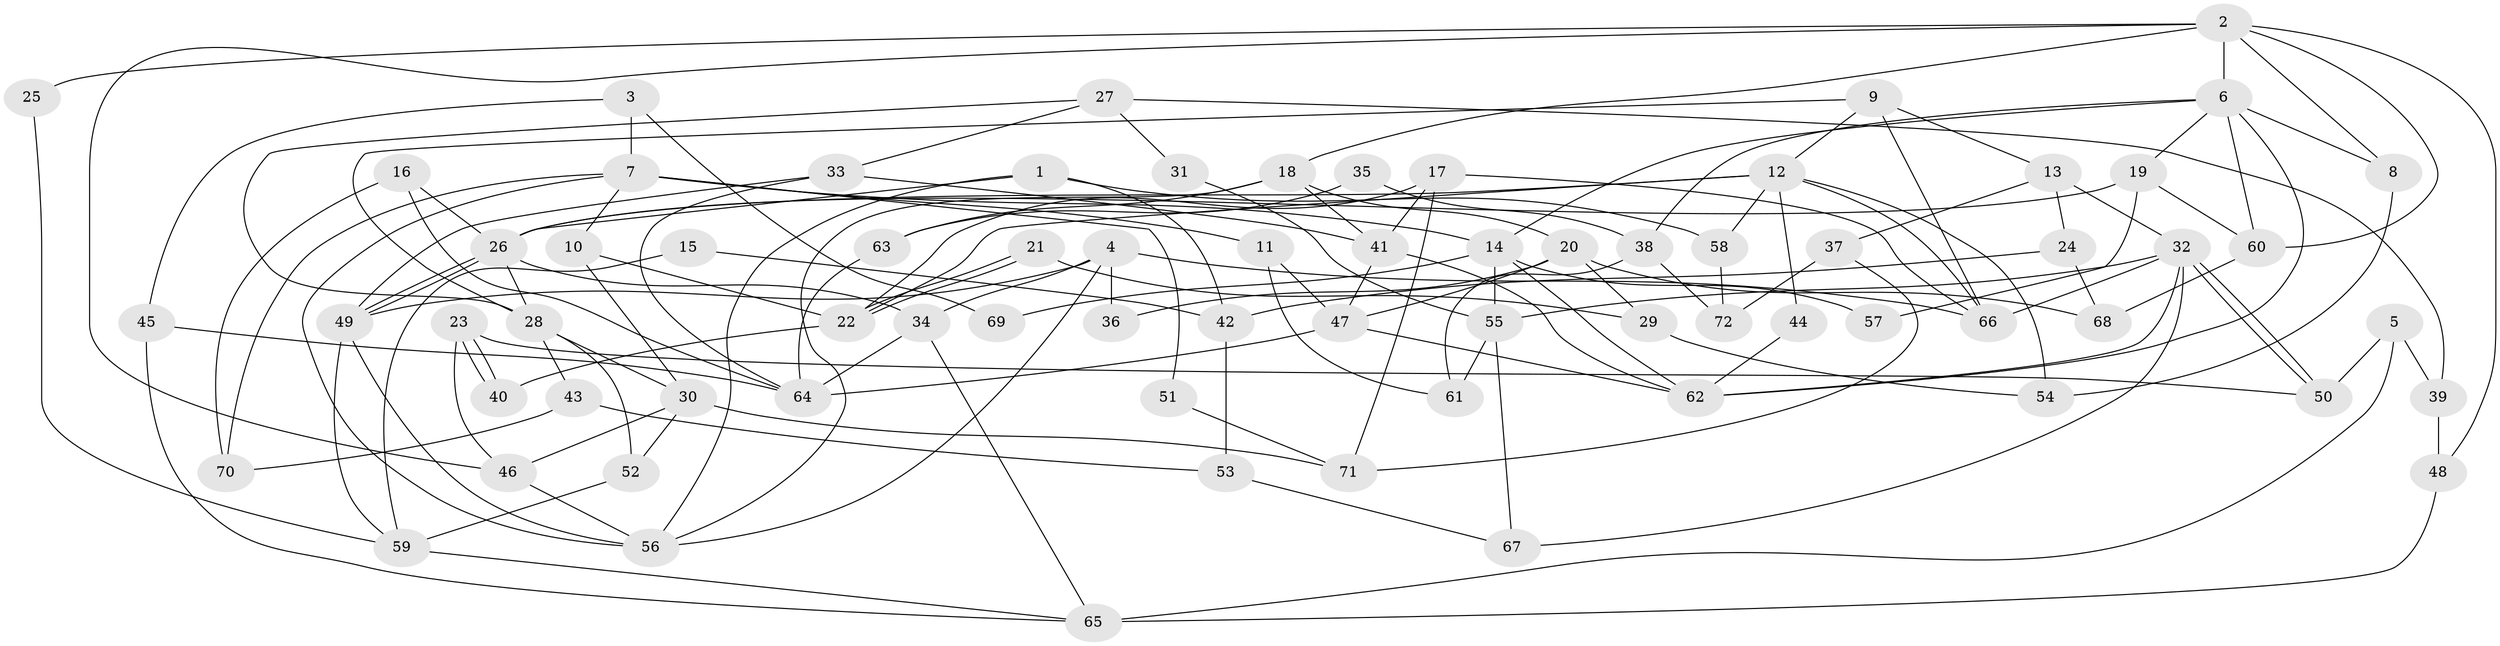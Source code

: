 // coarse degree distribution, {2: 0.20930232558139536, 10: 0.046511627906976744, 7: 0.046511627906976744, 5: 0.20930232558139536, 6: 0.11627906976744186, 3: 0.20930232558139536, 4: 0.13953488372093023, 8: 0.023255813953488372}
// Generated by graph-tools (version 1.1) at 2025/53/03/04/25 21:53:52]
// undirected, 72 vertices, 144 edges
graph export_dot {
graph [start="1"]
  node [color=gray90,style=filled];
  1;
  2;
  3;
  4;
  5;
  6;
  7;
  8;
  9;
  10;
  11;
  12;
  13;
  14;
  15;
  16;
  17;
  18;
  19;
  20;
  21;
  22;
  23;
  24;
  25;
  26;
  27;
  28;
  29;
  30;
  31;
  32;
  33;
  34;
  35;
  36;
  37;
  38;
  39;
  40;
  41;
  42;
  43;
  44;
  45;
  46;
  47;
  48;
  49;
  50;
  51;
  52;
  53;
  54;
  55;
  56;
  57;
  58;
  59;
  60;
  61;
  62;
  63;
  64;
  65;
  66;
  67;
  68;
  69;
  70;
  71;
  72;
  1 -- 56;
  1 -- 26;
  1 -- 42;
  1 -- 58;
  2 -- 6;
  2 -- 60;
  2 -- 8;
  2 -- 18;
  2 -- 25;
  2 -- 46;
  2 -- 48;
  3 -- 45;
  3 -- 7;
  3 -- 69;
  4 -- 49;
  4 -- 66;
  4 -- 34;
  4 -- 36;
  4 -- 56;
  5 -- 39;
  5 -- 50;
  5 -- 65;
  6 -- 62;
  6 -- 14;
  6 -- 8;
  6 -- 19;
  6 -- 38;
  6 -- 60;
  7 -- 10;
  7 -- 56;
  7 -- 11;
  7 -- 14;
  7 -- 51;
  7 -- 70;
  8 -- 54;
  9 -- 12;
  9 -- 66;
  9 -- 13;
  9 -- 28;
  10 -- 30;
  10 -- 22;
  11 -- 47;
  11 -- 61;
  12 -- 22;
  12 -- 66;
  12 -- 26;
  12 -- 44;
  12 -- 54;
  12 -- 58;
  13 -- 32;
  13 -- 24;
  13 -- 37;
  14 -- 62;
  14 -- 55;
  14 -- 57;
  14 -- 69;
  15 -- 59;
  15 -- 42;
  16 -- 26;
  16 -- 64;
  16 -- 70;
  17 -- 71;
  17 -- 41;
  17 -- 22;
  17 -- 66;
  18 -- 56;
  18 -- 20;
  18 -- 41;
  18 -- 63;
  19 -- 26;
  19 -- 57;
  19 -- 60;
  20 -- 68;
  20 -- 29;
  20 -- 36;
  20 -- 47;
  21 -- 22;
  21 -- 22;
  21 -- 29;
  22 -- 40;
  23 -- 40;
  23 -- 40;
  23 -- 46;
  23 -- 50;
  24 -- 42;
  24 -- 68;
  25 -- 59;
  26 -- 49;
  26 -- 49;
  26 -- 28;
  26 -- 34;
  27 -- 28;
  27 -- 33;
  27 -- 31;
  27 -- 39;
  28 -- 30;
  28 -- 43;
  28 -- 52;
  29 -- 54;
  30 -- 52;
  30 -- 46;
  30 -- 71;
  31 -- 55;
  32 -- 50;
  32 -- 50;
  32 -- 62;
  32 -- 55;
  32 -- 66;
  32 -- 67;
  33 -- 41;
  33 -- 49;
  33 -- 64;
  34 -- 64;
  34 -- 65;
  35 -- 38;
  35 -- 63;
  37 -- 72;
  37 -- 71;
  38 -- 61;
  38 -- 72;
  39 -- 48;
  41 -- 47;
  41 -- 62;
  42 -- 53;
  43 -- 70;
  43 -- 53;
  44 -- 62;
  45 -- 65;
  45 -- 64;
  46 -- 56;
  47 -- 64;
  47 -- 62;
  48 -- 65;
  49 -- 56;
  49 -- 59;
  51 -- 71;
  52 -- 59;
  53 -- 67;
  55 -- 61;
  55 -- 67;
  58 -- 72;
  59 -- 65;
  60 -- 68;
  63 -- 64;
}
